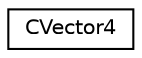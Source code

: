 digraph "Graphe hiérarchique des classes"
{
  edge [fontname="Helvetica",fontsize="10",labelfontname="Helvetica",labelfontsize="10"];
  node [fontname="Helvetica",fontsize="10",shape=record];
  rankdir="LR";
  Node1 [label="CVector4",height=0.2,width=0.4,color="black", fillcolor="white", style="filled",URL="$class_c_vector4.html"];
}
